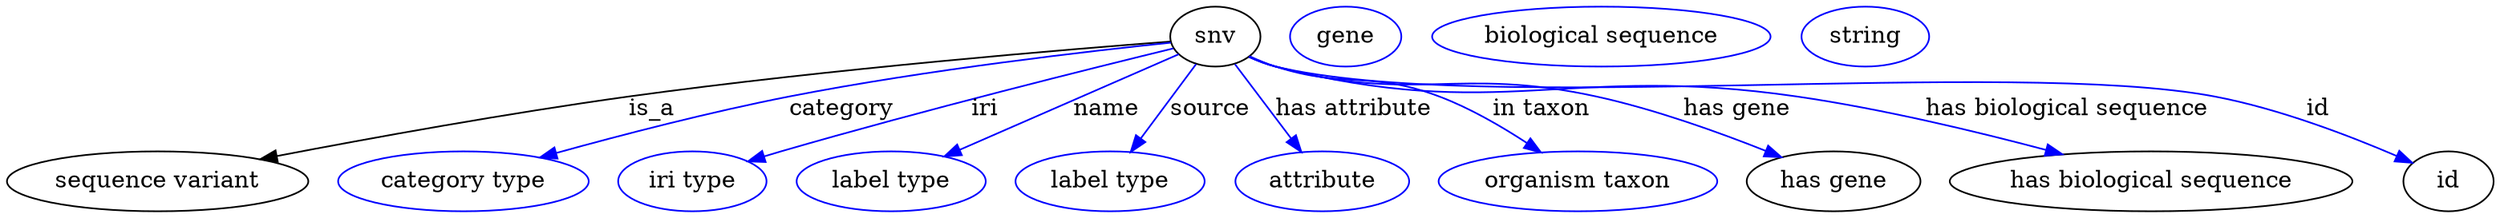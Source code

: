 digraph {
	graph [bb="0,0,1217.5,123"];
	node [label="\N"];
	snv	 [height=0.5,
		label=snv,
		pos="589.54,105",
		width=0.75];
	"sequence variant"	 [height=0.5,
		pos="69.544,18",
		width=1.9318];
	snv -> "sequence variant"	 [label=is_a,
		lp="308.54,61.5",
		pos="e,121.8,29.954 562.45,102.53 510.72,97.623 394.45,85.665 297.54,69 230.7,57.504 214.72,50.867 148.54,36 143.14,34.786 137.53,33.519 \
131.9,32.246"];
	category	 [color=blue,
		height=0.5,
		label="category type",
		pos="215.54,18",
		width=1.6249];
	snv -> category	 [color=blue,
		label=category,
		lp="400.04,61.5",
		pos="e,253.83,31.79 562.74,101.69 522.12,96.402 442.71,84.988 376.54,69 337.93,59.669 295.09,45.93 263.32,35.062",
		style=solid];
	iri	 [color=blue,
		height=0.5,
		label="iri type",
		pos="328.54,18",
		width=1.011];
	snv -> iri	 [color=blue,
		label=iri,
		lp="475.04,61.5",
		pos="e,357.15,29.512 564.87,97.63 524.72,85.516 442.87,60.306 374.54,36 371.98,35.088 369.35,34.126 366.7,33.14",
		style=solid];
	name	 [color=blue,
		height=0.5,
		label="label type",
		pos="428.54,18",
		width=1.2638];
	snv -> name	 [color=blue,
		label=name,
		lp="535.04,61.5",
		pos="e,455.5,32.568 568.5,93.626 542.12,79.373 496.5,54.723 464.54,37.45",
		style=solid];
	source	 [color=blue,
		height=0.5,
		label="label type",
		pos="537.54,18",
		width=1.2638];
	snv -> source	 [color=blue,
		label=source,
		lp="585.54,61.5",
		pos="e,548.07,35.619 579.52,88.226 572.11,75.831 561.88,58.71 553.37,44.477",
		style=solid];
	"has attribute"	 [color=blue,
		height=0.5,
		label=attribute,
		pos="641.54,18",
		width=1.1193];
	snv -> "has attribute"	 [color=blue,
		label="has attribute",
		lp="653.04,61.5",
		pos="e,631.01,35.619 599.57,88.226 606.98,75.831 617.21,58.71 625.72,44.477",
		style=solid];
	"in taxon"	 [color=blue,
		height=0.5,
		label="organism taxon",
		pos="765.54,18",
		width=1.8234];
	snv -> "in taxon"	 [color=blue,
		label="in taxon",
		lp="740.04,61.5",
		pos="e,744.36,35.181 610.56,93.643 615.4,91.265 620.59,88.905 625.54,87 653.52,76.247 663.34,81.596 690.54,69 706.48,61.618 722.78,50.985 \
736.08,41.336",
		style=solid];
	"has gene"	 [height=0.5,
		pos="890.54,18",
		width=1.1555];
	snv -> "has gene"	 [color=blue,
		label="has gene",
		lp="832.54,61.5",
		pos="e,863.2,31.701 610.37,93.11 615.23,90.76 620.46,88.546 625.54,87 685.98,68.614 705.47,85.155 766.54,69 796.94,60.96 829.78,47.207 \
854.02,36.007",
		style=solid];
	"has biological sequence"	 [height=0.5,
		pos="1044.5,18",
		width=2.6359];
	snv -> "has biological sequence"	 [color=blue,
		label="has biological sequence",
		lp="992.54,61.5",
		pos="e,997.47,33.772 609.94,93.104 614.9,90.693 620.29,88.454 625.54,87 726.5,59.055 757.36,87.075 860.54,69 903.82,61.419 951.61,48.018 \
987.63,36.855",
		style=solid];
	id	 [height=0.5,
		pos="1190.5,18",
		width=0.75];
	snv -> id	 [color=blue,
		label=id,
		lp="1114,61.5",
		pos="e,1168.9,29.282 609.9,92.969 614.86,90.564 620.27,88.361 625.54,87 813.34,38.557 871.54,107.89 1061.5,69 1096.5,61.849 1134.2,45.906 \
1159.7,33.736",
		style=solid];
	"sequence variant_has gene"	 [color=blue,
		height=0.5,
		label=gene,
		pos="661.54,105",
		width=0.75827];
	"sequence variant_has biological sequence"	 [color=blue,
		height=0.5,
		label="biological sequence",
		pos="787.54,105",
		width=2.2387];
	"sequence variant_id"	 [color=blue,
		height=0.5,
		label=string,
		pos="916.54,105",
		width=0.84854];
}
